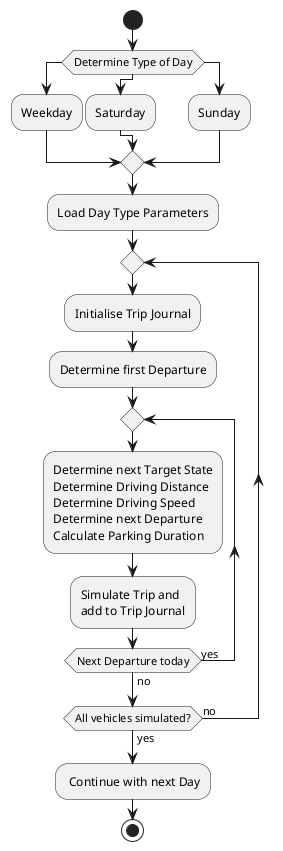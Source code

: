  @startuml
start
switch (Determine Type of Day)
case ()
  :Weekday;
case ()
  :Saturday;
case ()
  :Sunday;
endswitch
    :Load Day Type Parameters;
    repeat
    :Initialise Trip Journal;
      :Determine first Departure;
    repeat
    :Determine next Target State\nDetermine Driving Distance\nDetermine Driving Speed\nDetermine next Departure\nCalculate Parking Duration;
    :Simulate Trip and\nadd to Trip Journal;
    repeat while (Next Departure today) is (yes) not (no)
repeat while (All vehicles simulated?) is (no) not (yes)
: Continue with next Day;
stop
@enduml

